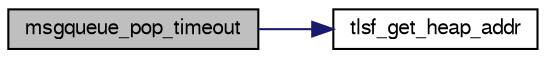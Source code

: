 digraph "msgqueue_pop_timeout"
{
  edge [fontname="FreeSans",fontsize="10",labelfontname="FreeSans",labelfontsize="10"];
  node [fontname="FreeSans",fontsize="10",shape=record];
  rankdir="LR";
  Node1 [label="msgqueue_pop_timeout",height=0.2,width=0.4,color="black", fillcolor="grey75", style="filled", fontcolor="black"];
  Node1 -> Node2 [color="midnightblue",fontsize="10",style="solid",fontname="FreeSans"];
  Node2 [label="tlsf_get_heap_addr",height=0.2,width=0.4,color="black", fillcolor="white", style="filled",URL="$tlsf__malloc__arch_8c.html#a1324770050af7b18bce649d036612cf1"];
}
